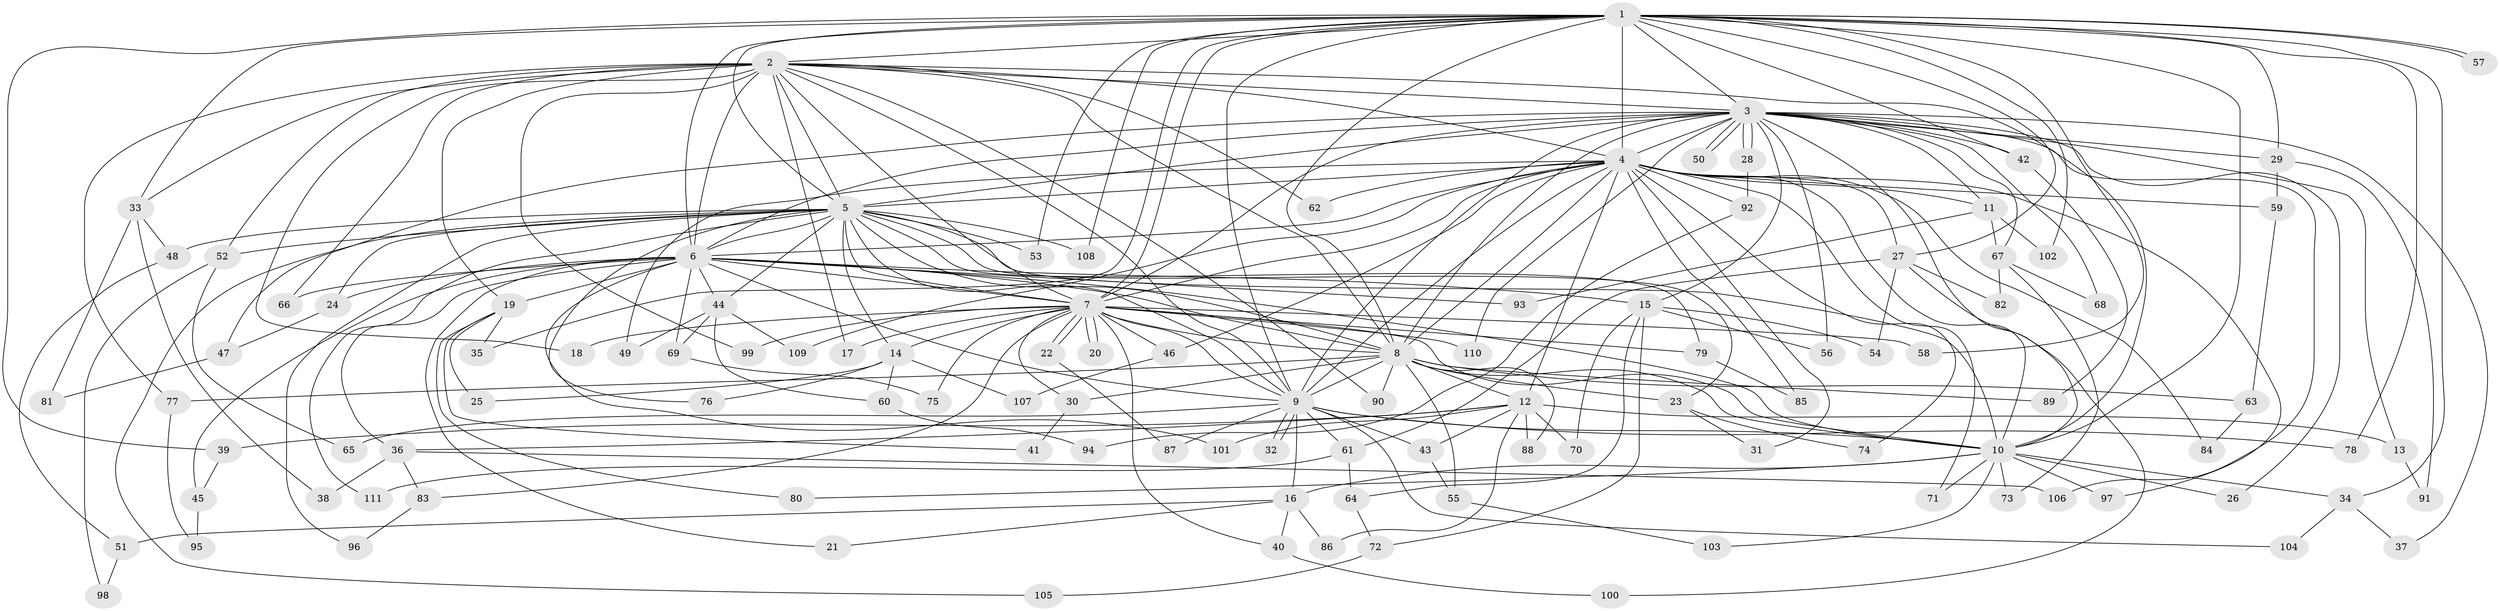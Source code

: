 // Generated by graph-tools (version 1.1) at 2025/11/02/27/25 16:11:07]
// undirected, 111 vertices, 247 edges
graph export_dot {
graph [start="1"]
  node [color=gray90,style=filled];
  1;
  2;
  3;
  4;
  5;
  6;
  7;
  8;
  9;
  10;
  11;
  12;
  13;
  14;
  15;
  16;
  17;
  18;
  19;
  20;
  21;
  22;
  23;
  24;
  25;
  26;
  27;
  28;
  29;
  30;
  31;
  32;
  33;
  34;
  35;
  36;
  37;
  38;
  39;
  40;
  41;
  42;
  43;
  44;
  45;
  46;
  47;
  48;
  49;
  50;
  51;
  52;
  53;
  54;
  55;
  56;
  57;
  58;
  59;
  60;
  61;
  62;
  63;
  64;
  65;
  66;
  67;
  68;
  69;
  70;
  71;
  72;
  73;
  74;
  75;
  76;
  77;
  78;
  79;
  80;
  81;
  82;
  83;
  84;
  85;
  86;
  87;
  88;
  89;
  90;
  91;
  92;
  93;
  94;
  95;
  96;
  97;
  98;
  99;
  100;
  101;
  102;
  103;
  104;
  105;
  106;
  107;
  108;
  109;
  110;
  111;
  1 -- 2;
  1 -- 3;
  1 -- 4;
  1 -- 5;
  1 -- 6;
  1 -- 7;
  1 -- 8;
  1 -- 9;
  1 -- 10;
  1 -- 27;
  1 -- 29;
  1 -- 33;
  1 -- 34;
  1 -- 35;
  1 -- 39;
  1 -- 42;
  1 -- 53;
  1 -- 57;
  1 -- 57;
  1 -- 58;
  1 -- 78;
  1 -- 102;
  1 -- 108;
  2 -- 3;
  2 -- 4;
  2 -- 5;
  2 -- 6;
  2 -- 7;
  2 -- 8;
  2 -- 9;
  2 -- 10;
  2 -- 17;
  2 -- 18;
  2 -- 19;
  2 -- 33;
  2 -- 52;
  2 -- 62;
  2 -- 66;
  2 -- 77;
  2 -- 90;
  2 -- 99;
  3 -- 4;
  3 -- 5;
  3 -- 6;
  3 -- 7;
  3 -- 8;
  3 -- 9;
  3 -- 10;
  3 -- 11;
  3 -- 13;
  3 -- 15;
  3 -- 26;
  3 -- 28;
  3 -- 28;
  3 -- 29;
  3 -- 37;
  3 -- 42;
  3 -- 47;
  3 -- 50;
  3 -- 50;
  3 -- 56;
  3 -- 67;
  3 -- 68;
  3 -- 106;
  3 -- 110;
  4 -- 5;
  4 -- 6;
  4 -- 7;
  4 -- 8;
  4 -- 9;
  4 -- 10;
  4 -- 11;
  4 -- 12;
  4 -- 27;
  4 -- 31;
  4 -- 46;
  4 -- 49;
  4 -- 59;
  4 -- 62;
  4 -- 71;
  4 -- 74;
  4 -- 84;
  4 -- 85;
  4 -- 92;
  4 -- 97;
  4 -- 109;
  5 -- 6;
  5 -- 7;
  5 -- 8;
  5 -- 9;
  5 -- 10;
  5 -- 14;
  5 -- 23;
  5 -- 24;
  5 -- 44;
  5 -- 48;
  5 -- 52;
  5 -- 53;
  5 -- 76;
  5 -- 79;
  5 -- 96;
  5 -- 105;
  5 -- 108;
  5 -- 111;
  6 -- 7;
  6 -- 8;
  6 -- 9;
  6 -- 10;
  6 -- 15;
  6 -- 19;
  6 -- 21;
  6 -- 24;
  6 -- 36;
  6 -- 44;
  6 -- 45;
  6 -- 66;
  6 -- 69;
  6 -- 93;
  6 -- 101;
  7 -- 8;
  7 -- 9;
  7 -- 10;
  7 -- 14;
  7 -- 17;
  7 -- 18;
  7 -- 20;
  7 -- 20;
  7 -- 22;
  7 -- 22;
  7 -- 30;
  7 -- 40;
  7 -- 46;
  7 -- 58;
  7 -- 75;
  7 -- 79;
  7 -- 83;
  7 -- 99;
  7 -- 110;
  8 -- 9;
  8 -- 10;
  8 -- 12;
  8 -- 23;
  8 -- 30;
  8 -- 55;
  8 -- 63;
  8 -- 77;
  8 -- 88;
  8 -- 89;
  8 -- 90;
  9 -- 10;
  9 -- 16;
  9 -- 32;
  9 -- 32;
  9 -- 43;
  9 -- 61;
  9 -- 65;
  9 -- 78;
  9 -- 87;
  9 -- 104;
  10 -- 16;
  10 -- 26;
  10 -- 34;
  10 -- 71;
  10 -- 73;
  10 -- 80;
  10 -- 97;
  10 -- 103;
  11 -- 67;
  11 -- 93;
  11 -- 102;
  12 -- 13;
  12 -- 36;
  12 -- 39;
  12 -- 43;
  12 -- 70;
  12 -- 86;
  12 -- 88;
  12 -- 101;
  13 -- 91;
  14 -- 25;
  14 -- 60;
  14 -- 76;
  14 -- 107;
  15 -- 54;
  15 -- 56;
  15 -- 64;
  15 -- 70;
  15 -- 72;
  16 -- 21;
  16 -- 40;
  16 -- 51;
  16 -- 86;
  19 -- 25;
  19 -- 35;
  19 -- 41;
  19 -- 80;
  22 -- 87;
  23 -- 31;
  23 -- 74;
  24 -- 47;
  27 -- 54;
  27 -- 61;
  27 -- 82;
  27 -- 100;
  28 -- 92;
  29 -- 59;
  29 -- 91;
  30 -- 41;
  33 -- 38;
  33 -- 48;
  33 -- 81;
  34 -- 37;
  34 -- 104;
  36 -- 38;
  36 -- 83;
  36 -- 106;
  39 -- 45;
  40 -- 100;
  42 -- 89;
  43 -- 55;
  44 -- 49;
  44 -- 60;
  44 -- 69;
  44 -- 109;
  45 -- 95;
  46 -- 107;
  47 -- 81;
  48 -- 51;
  51 -- 98;
  52 -- 65;
  52 -- 98;
  55 -- 103;
  59 -- 63;
  60 -- 94;
  61 -- 64;
  61 -- 111;
  63 -- 84;
  64 -- 72;
  67 -- 68;
  67 -- 73;
  67 -- 82;
  69 -- 75;
  72 -- 105;
  77 -- 95;
  79 -- 85;
  83 -- 96;
  92 -- 94;
}
